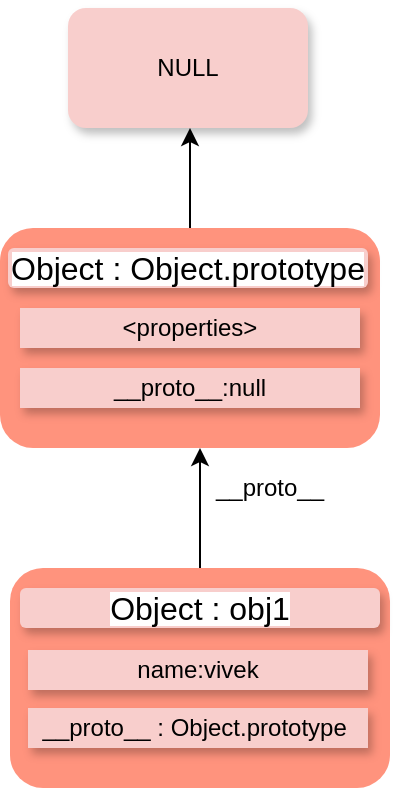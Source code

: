 <mxfile version="14.7.0" type="github"><diagram id="O22I0Ti8HL8NhGGbN3JK" name="Page-1"><mxGraphModel dx="796" dy="1663" grid="1" gridSize="10" guides="1" tooltips="1" connect="1" arrows="1" fold="1" page="1" pageScale="1" pageWidth="827" pageHeight="1169" math="0" shadow="0"><root><mxCell id="0"/><mxCell id="1" parent="0"/><mxCell id="qGNKvNoVGY_vnm6nwXQD-10" style="edgeStyle=orthogonalEdgeStyle;rounded=0;orthogonalLoop=1;jettySize=auto;html=1;" parent="1" source="qGNKvNoVGY_vnm6nwXQD-1" edge="1"><mxGeometry relative="1" as="geometry"><mxPoint x="475" y="170" as="targetPoint"/></mxGeometry></mxCell><mxCell id="qGNKvNoVGY_vnm6nwXQD-1" value="" style="rounded=1;whiteSpace=wrap;html=1;fillColor=#FF937D;strokeColor=none;" parent="1" vertex="1"><mxGeometry x="380" y="230" width="190" height="110" as="geometry"/></mxCell><mxCell id="qGNKvNoVGY_vnm6nwXQD-3" value="&lt;font style=&quot;font-size: 16px ; background-color: rgb(255 , 255 , 255)&quot;&gt;Object : obj1&lt;/font&gt;" style="text;html=1;fillColor=#f8cecc;align=center;verticalAlign=middle;whiteSpace=wrap;rounded=1;shadow=1;glass=0;sketch=0;" parent="1" vertex="1"><mxGeometry x="385" y="240" width="180" height="20" as="geometry"/></mxCell><mxCell id="qGNKvNoVGY_vnm6nwXQD-6" value="name:vivek" style="text;html=1;align=center;verticalAlign=middle;whiteSpace=wrap;rounded=0;shadow=1;glass=0;sketch=0;fillColor=#F8CECC;" parent="1" vertex="1"><mxGeometry x="389" y="271" width="170" height="20" as="geometry"/></mxCell><mxCell id="qGNKvNoVGY_vnm6nwXQD-9" value="__proto__ : Object.prototype&amp;nbsp;" style="text;html=1;align=center;verticalAlign=middle;whiteSpace=wrap;rounded=0;shadow=1;glass=0;sketch=0;fillColor=#F8CECC;" parent="1" vertex="1"><mxGeometry x="389" y="300" width="170" height="20" as="geometry"/></mxCell><mxCell id="qGNKvNoVGY_vnm6nwXQD-11" value="__proto__" style="text;html=1;strokeColor=none;fillColor=none;align=center;verticalAlign=middle;whiteSpace=wrap;rounded=0;shadow=1;glass=0;sketch=0;" parent="1" vertex="1"><mxGeometry x="490" y="180" width="40" height="20" as="geometry"/></mxCell><mxCell id="qGNKvNoVGY_vnm6nwXQD-19" style="edgeStyle=orthogonalEdgeStyle;rounded=0;orthogonalLoop=1;jettySize=auto;html=1;exitX=0.5;exitY=0;exitDx=0;exitDy=0;" parent="1" source="qGNKvNoVGY_vnm6nwXQD-15" edge="1"><mxGeometry relative="1" as="geometry"><mxPoint x="470" y="10" as="targetPoint"/></mxGeometry></mxCell><mxCell id="qGNKvNoVGY_vnm6nwXQD-15" value="" style="rounded=1;whiteSpace=wrap;html=1;fillColor=#FF937D;strokeColor=none;" parent="1" vertex="1"><mxGeometry x="375" y="60" width="190" height="110" as="geometry"/></mxCell><mxCell id="qGNKvNoVGY_vnm6nwXQD-16" value="&lt;font style=&quot;font-size: 16px ; background-color: rgb(255 , 255 , 255)&quot;&gt;Object : Object.prototype&lt;/font&gt;" style="text;html=1;align=center;verticalAlign=middle;whiteSpace=wrap;rounded=1;shadow=1;glass=0;sketch=0;fillColor=#F8CECC;" parent="1" vertex="1"><mxGeometry x="379" y="70" width="180" height="20" as="geometry"/></mxCell><mxCell id="qGNKvNoVGY_vnm6nwXQD-17" value="&amp;lt;properties&amp;gt;" style="text;html=1;align=center;verticalAlign=middle;whiteSpace=wrap;rounded=0;shadow=1;glass=0;sketch=0;fillColor=#F8CECC;" parent="1" vertex="1"><mxGeometry x="385" y="100" width="170" height="20" as="geometry"/></mxCell><mxCell id="qGNKvNoVGY_vnm6nwXQD-18" value="__proto__:null" style="text;html=1;align=center;verticalAlign=middle;whiteSpace=wrap;rounded=0;shadow=1;glass=0;sketch=0;fillColor=#F8CECC;" parent="1" vertex="1"><mxGeometry x="385" y="130" width="170" height="20" as="geometry"/></mxCell><mxCell id="qGNKvNoVGY_vnm6nwXQD-20" value="NULL" style="rounded=1;whiteSpace=wrap;html=1;shadow=1;glass=0;sketch=0;fillColor=#f8cecc;strokeColor=none;" parent="1" vertex="1"><mxGeometry x="409" y="-50" width="120" height="60" as="geometry"/></mxCell></root></mxGraphModel></diagram></mxfile>